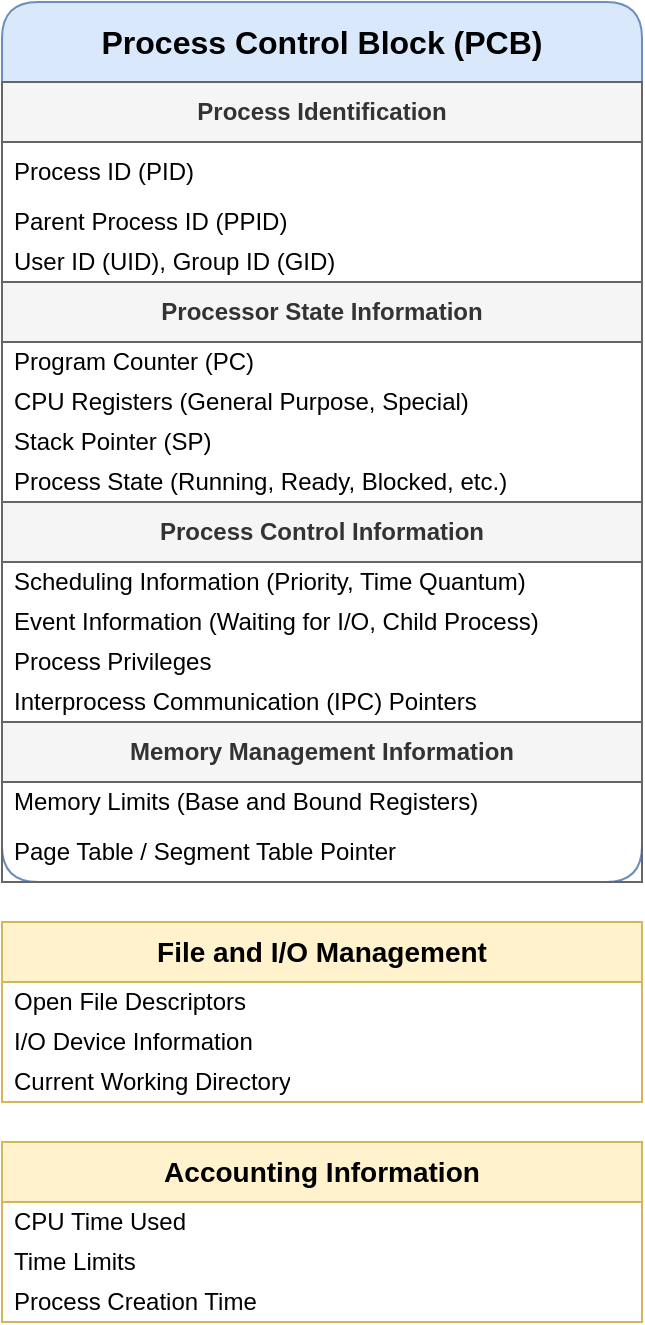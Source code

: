 <mxfile>
    <diagram id="KZ2ShtM_DwrYnzy9hTYr" name="PCB Structure">
        <mxGraphModel dx="584" dy="438" grid="1" gridSize="10" guides="1" tooltips="1" connect="1" arrows="1" fold="1" page="1" pageScale="1" pageWidth="827" pageHeight="1169" math="0" shadow="0">
            <root>
                <mxCell id="0"/>
                <mxCell id="1" parent="0"/>
                <mxCell id="2" value="&lt;font style=&quot;font-size: 16px;&quot;&gt;&lt;b&gt;Process Control Block (PCB)&lt;/b&gt;&lt;/font&gt;" style="swimlane;fontStyle=0;childLayout=stackLayout;horizontal=1;startSize=40;horizontalStack=0;resizeParent=1;resizeParentMax=0;resizeLast=0;collapsible=1;marginBottom=0;whiteSpace=wrap;html=1;fillColor=#dae8fc;strokeColor=#6c8ebf;rounded=1;shadow=0;" parent="1" vertex="1">
                    <mxGeometry x="260" y="70" width="320" height="440" as="geometry"/>
                </mxCell>
                <mxCell id="3" value="&lt;b&gt;Process Identification&lt;/b&gt;" style="swimlane;fontStyle=0;childLayout=stackLayout;horizontal=1;startSize=30;horizontalStack=0;resizeParent=1;resizeParentMax=0;resizeLast=0;collapsible=1;marginBottom=0;whiteSpace=wrap;html=1;fillColor=#f5f5f5;fontColor=#333333;strokeColor=#666666;" parent="2" vertex="1">
                    <mxGeometry y="40" width="320" height="100" as="geometry">
                        <mxRectangle y="40" width="320" height="30" as="alternateBounds"/>
                    </mxGeometry>
                </mxCell>
                <mxCell id="4" value="Process ID (PID)" style="text;strokeColor=none;fillColor=none;align=left;verticalAlign=middle;spacingLeft=4;spacingRight=4;overflow=hidden;points=[[0,0.5],[1,0.5]];portConstraint=eastwest;rotatable=0;whiteSpace=wrap;html=1;" parent="3" vertex="1">
                    <mxGeometry y="30" width="320" height="30" as="geometry"/>
                </mxCell>
                <mxCell id="5" value="Parent Process ID (PPID)" style="text;strokeColor=none;fillColor=none;align=left;verticalAlign=middle;spacingLeft=4;spacingRight=4;overflow=hidden;points=[[0,0.5],[1,0.5]];portConstraint=eastwest;rotatable=0;whiteSpace=wrap;html=1;" parent="3" vertex="1">
                    <mxGeometry y="60" width="320" height="20" as="geometry"/>
                </mxCell>
                <mxCell id="6" value="User ID (UID), Group ID (GID)" style="text;strokeColor=none;fillColor=none;align=left;verticalAlign=middle;spacingLeft=4;spacingRight=4;overflow=hidden;points=[[0,0.5],[1,0.5]];portConstraint=eastwest;rotatable=0;whiteSpace=wrap;html=1;" parent="3" vertex="1">
                    <mxGeometry y="80" width="320" height="20" as="geometry"/>
                </mxCell>
                <mxCell id="7" value="&lt;b&gt;Processor State Information&lt;/b&gt;" style="swimlane;fontStyle=0;childLayout=stackLayout;horizontal=1;startSize=30;horizontalStack=0;resizeParent=1;resizeParentMax=0;resizeLast=0;collapsible=1;marginBottom=0;whiteSpace=wrap;html=1;fillColor=#f5f5f5;fontColor=#333333;strokeColor=#666666;" parent="2" vertex="1">
                    <mxGeometry y="140" width="320" height="110" as="geometry"/>
                </mxCell>
                <mxCell id="8" value="Program Counter (PC)" style="text;strokeColor=none;fillColor=none;align=left;verticalAlign=middle;spacingLeft=4;spacingRight=4;overflow=hidden;points=[[0,0.5],[1,0.5]];portConstraint=eastwest;rotatable=0;whiteSpace=wrap;html=1;" parent="7" vertex="1">
                    <mxGeometry y="30" width="320" height="20" as="geometry"/>
                </mxCell>
                <mxCell id="9" value="CPU Registers (General Purpose, Special)" style="text;strokeColor=none;fillColor=none;align=left;verticalAlign=middle;spacingLeft=4;spacingRight=4;overflow=hidden;points=[[0,0.5],[1,0.5]];portConstraint=eastwest;rotatable=0;whiteSpace=wrap;html=1;" parent="7" vertex="1">
                    <mxGeometry y="50" width="320" height="20" as="geometry"/>
                </mxCell>
                <mxCell id="10" value="Stack Pointer (SP)" style="text;strokeColor=none;fillColor=none;align=left;verticalAlign=middle;spacingLeft=4;spacingRight=4;overflow=hidden;points=[[0,0.5],[1,0.5]];portConstraint=eastwest;rotatable=0;whiteSpace=wrap;html=1;" parent="7" vertex="1">
                    <mxGeometry y="70" width="320" height="20" as="geometry"/>
                </mxCell>
                <mxCell id="11" value="Process State (Running, Ready, Blocked, etc.)" style="text;strokeColor=none;fillColor=none;align=left;verticalAlign=middle;spacingLeft=4;spacingRight=4;overflow=hidden;points=[[0,0.5],[1,0.5]];portConstraint=eastwest;rotatable=0;whiteSpace=wrap;html=1;" parent="7" vertex="1">
                    <mxGeometry y="90" width="320" height="20" as="geometry"/>
                </mxCell>
                <mxCell id="12" value="&lt;b&gt;Process Control Information&lt;/b&gt;" style="swimlane;fontStyle=0;childLayout=stackLayout;horizontal=1;startSize=30;horizontalStack=0;resizeParent=1;resizeParentMax=0;resizeLast=0;collapsible=1;marginBottom=0;whiteSpace=wrap;html=1;fillColor=#f5f5f5;fontColor=#333333;strokeColor=#666666;" parent="2" vertex="1">
                    <mxGeometry y="250" width="320" height="110" as="geometry"/>
                </mxCell>
                <mxCell id="13" value="Scheduling Information (Priority, Time Quantum)" style="text;strokeColor=none;fillColor=none;align=left;verticalAlign=middle;spacingLeft=4;spacingRight=4;overflow=hidden;points=[[0,0.5],[1,0.5]];portConstraint=eastwest;rotatable=0;whiteSpace=wrap;html=1;" parent="12" vertex="1">
                    <mxGeometry y="30" width="320" height="20" as="geometry"/>
                </mxCell>
                <mxCell id="14" value="Event Information (Waiting for I/O, Child Process)" style="text;strokeColor=none;fillColor=none;align=left;verticalAlign=middle;spacingLeft=4;spacingRight=4;overflow=hidden;points=[[0,0.5],[1,0.5]];portConstraint=eastwest;rotatable=0;whiteSpace=wrap;html=1;" parent="12" vertex="1">
                    <mxGeometry y="50" width="320" height="20" as="geometry"/>
                </mxCell>
                <mxCell id="15" value="Process Privileges" style="text;strokeColor=none;fillColor=none;align=left;verticalAlign=middle;spacingLeft=4;spacingRight=4;overflow=hidden;points=[[0,0.5],[1,0.5]];portConstraint=eastwest;rotatable=0;whiteSpace=wrap;html=1;" parent="12" vertex="1">
                    <mxGeometry y="70" width="320" height="20" as="geometry"/>
                </mxCell>
                <mxCell id="16" value="Interprocess Communication (IPC) Pointers" style="text;strokeColor=none;fillColor=none;align=left;verticalAlign=middle;spacingLeft=4;spacingRight=4;overflow=hidden;points=[[0,0.5],[1,0.5]];portConstraint=eastwest;rotatable=0;whiteSpace=wrap;html=1;" parent="12" vertex="1">
                    <mxGeometry y="90" width="320" height="20" as="geometry"/>
                </mxCell>
                <mxCell id="17" value="&lt;b&gt;Memory Management Information&lt;/b&gt;" style="swimlane;fontStyle=0;childLayout=stackLayout;horizontal=1;startSize=30;horizontalStack=0;resizeParent=1;resizeParentMax=0;resizeLast=0;collapsible=1;marginBottom=0;whiteSpace=wrap;html=1;fillColor=#f5f5f5;fontColor=#333333;strokeColor=#666666;" parent="2" vertex="1">
                    <mxGeometry y="360" width="320" height="80" as="geometry"/>
                </mxCell>
                <mxCell id="18" value="Memory Limits (Base and Bound Registers)" style="text;strokeColor=none;fillColor=none;align=left;verticalAlign=middle;spacingLeft=4;spacingRight=4;overflow=hidden;points=[[0,0.5],[1,0.5]];portConstraint=eastwest;rotatable=0;whiteSpace=wrap;html=1;" parent="17" vertex="1">
                    <mxGeometry y="30" width="320" height="20" as="geometry"/>
                </mxCell>
                <mxCell id="19" value="Page Table / Segment Table Pointer" style="text;strokeColor=none;fillColor=none;align=left;verticalAlign=middle;spacingLeft=4;spacingRight=4;overflow=hidden;points=[[0,0.5],[1,0.5]];portConstraint=eastwest;rotatable=0;whiteSpace=wrap;html=1;" parent="17" vertex="1">
                    <mxGeometry y="50" width="320" height="30" as="geometry"/>
                </mxCell>
                <mxCell id="20" value="&lt;font style=&quot;font-size: 14px;&quot;&gt;&lt;b&gt;File and I/O Management&lt;/b&gt;&lt;/font&gt;" style="swimlane;fontStyle=0;childLayout=stackLayout;horizontal=1;startSize=30;horizontalStack=0;resizeParent=1;resizeParentMax=0;resizeLast=0;collapsible=1;marginBottom=0;whiteSpace=wrap;html=1;fillColor=#fff2cc;strokeColor=#d6b656;" parent="1" vertex="1">
                    <mxGeometry x="260" y="530" width="320" height="90" as="geometry"/>
                </mxCell>
                <mxCell id="21" value="Open File Descriptors" style="text;strokeColor=none;fillColor=none;align=left;verticalAlign=middle;spacingLeft=4;spacingRight=4;overflow=hidden;points=[[0,0.5],[1,0.5]];portConstraint=eastwest;rotatable=0;whiteSpace=wrap;html=1;" parent="20" vertex="1">
                    <mxGeometry y="30" width="320" height="20" as="geometry"/>
                </mxCell>
                <mxCell id="22" value="I/O Device Information" style="text;strokeColor=none;fillColor=none;align=left;verticalAlign=middle;spacingLeft=4;spacingRight=4;overflow=hidden;points=[[0,0.5],[1,0.5]];portConstraint=eastwest;rotatable=0;whiteSpace=wrap;html=1;" parent="20" vertex="1">
                    <mxGeometry y="50" width="320" height="20" as="geometry"/>
                </mxCell>
                <mxCell id="23" value="Current Working Directory" style="text;strokeColor=none;fillColor=none;align=left;verticalAlign=middle;spacingLeft=4;spacingRight=4;overflow=hidden;points=[[0,0.5],[1,0.5]];portConstraint=eastwest;rotatable=0;whiteSpace=wrap;html=1;" parent="20" vertex="1">
                    <mxGeometry y="70" width="320" height="20" as="geometry"/>
                </mxCell>
                <mxCell id="24" value="&lt;font style=&quot;font-size: 14px;&quot;&gt;&lt;b&gt;Accounting Information&lt;/b&gt;&lt;/font&gt;" style="swimlane;fontStyle=0;childLayout=stackLayout;horizontal=1;startSize=30;horizontalStack=0;resizeParent=1;resizeParentMax=0;resizeLast=0;collapsible=1;marginBottom=0;whiteSpace=wrap;html=1;fillColor=#fff2cc;strokeColor=#d6b656;" parent="1" vertex="1">
                    <mxGeometry x="260" y="640" width="320" height="90" as="geometry"/>
                </mxCell>
                <mxCell id="25" value="CPU Time Used" style="text;strokeColor=none;fillColor=none;align=left;verticalAlign=middle;spacingLeft=4;spacingRight=4;overflow=hidden;points=[[0,0.5],[1,0.5]];portConstraint=eastwest;rotatable=0;whiteSpace=wrap;html=1;" parent="24" vertex="1">
                    <mxGeometry y="30" width="320" height="20" as="geometry"/>
                </mxCell>
                <mxCell id="26" value="Time Limits" style="text;strokeColor=none;fillColor=none;align=left;verticalAlign=middle;spacingLeft=4;spacingRight=4;overflow=hidden;points=[[0,0.5],[1,0.5]];portConstraint=eastwest;rotatable=0;whiteSpace=wrap;html=1;" parent="24" vertex="1">
                    <mxGeometry y="50" width="320" height="20" as="geometry"/>
                </mxCell>
                <mxCell id="27" value="Process Creation Time" style="text;strokeColor=none;fillColor=none;align=left;verticalAlign=middle;spacingLeft=4;spacingRight=4;overflow=hidden;points=[[0,0.5],[1,0.5]];portConstraint=eastwest;rotatable=0;whiteSpace=wrap;html=1;" parent="24" vertex="1">
                    <mxGeometry y="70" width="320" height="20" as="geometry"/>
                </mxCell>
            </root>
        </mxGraphModel>
    </diagram>
</mxfile>